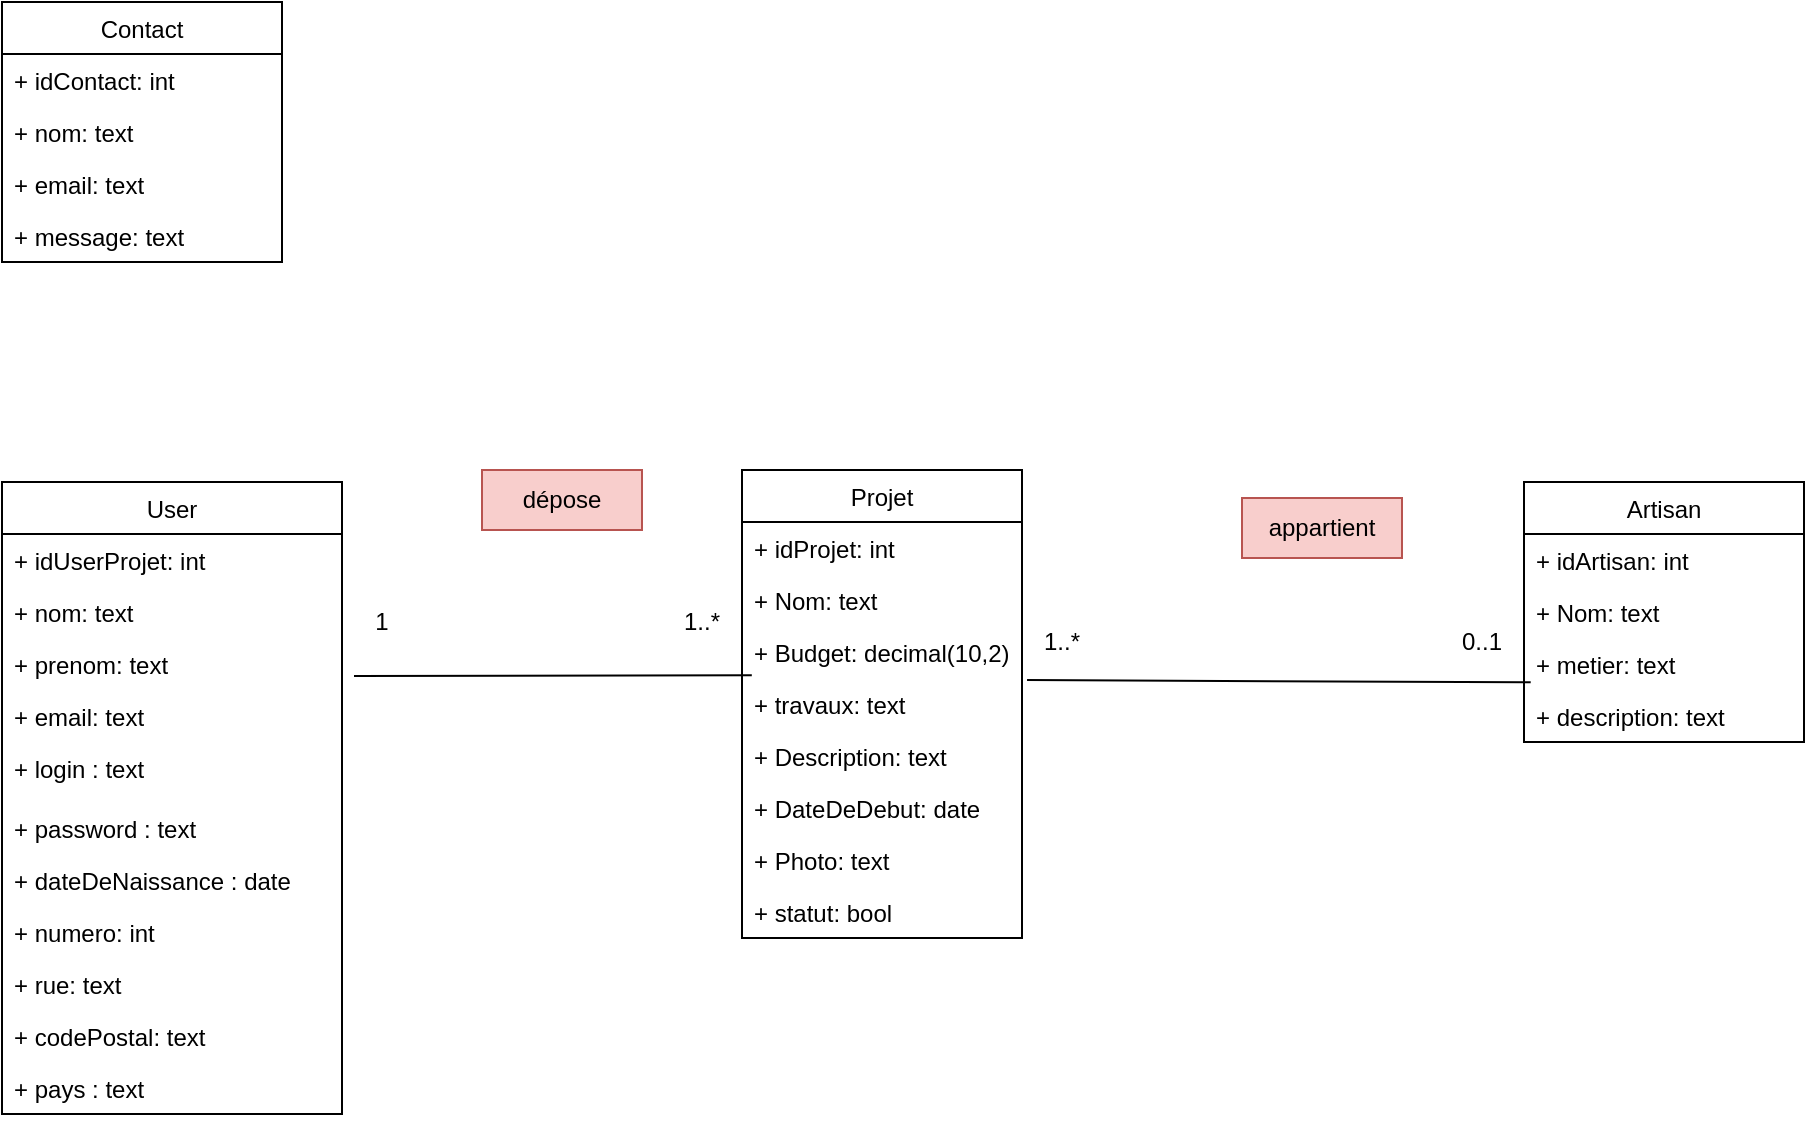 <mxfile version="13.6.2" type="device"><diagram id="c2n3s1gmAyq0NfIMeAj6" name="Page-1"><mxGraphModel dx="1280" dy="1972" grid="1" gridSize="10" guides="1" tooltips="1" connect="1" arrows="1" fold="1" page="1" pageScale="1" pageWidth="827" pageHeight="1169" math="0" shadow="0"><root><mxCell id="0"/><mxCell id="1" parent="0"/><mxCell id="hxUfzCbwdLQDmptUv3kK-2" value="appartient" style="text;html=1;strokeColor=#b85450;fillColor=#f8cecc;align=center;verticalAlign=middle;whiteSpace=wrap;rounded=0;" parent="1" vertex="1"><mxGeometry x="1100" y="-32" width="80" height="30" as="geometry"/></mxCell><mxCell id="hxUfzCbwdLQDmptUv3kK-4" value="0..1" style="text;html=1;strokeColor=none;fillColor=none;align=center;verticalAlign=middle;whiteSpace=wrap;rounded=0;" parent="1" vertex="1"><mxGeometry x="1210" y="20" width="20" height="40" as="geometry"/></mxCell><mxCell id="hxUfzCbwdLQDmptUv3kK-6" value="1..*" style="text;html=1;strokeColor=none;fillColor=none;align=center;verticalAlign=middle;whiteSpace=wrap;rounded=0;" parent="1" vertex="1"><mxGeometry x="1000" y="20" width="20" height="40" as="geometry"/></mxCell><mxCell id="hxUfzCbwdLQDmptUv3kK-8" value="dépose" style="text;html=1;strokeColor=#b85450;fillColor=#f8cecc;align=center;verticalAlign=middle;whiteSpace=wrap;rounded=0;" parent="1" vertex="1"><mxGeometry x="720" y="-46" width="80" height="30" as="geometry"/></mxCell><mxCell id="hxUfzCbwdLQDmptUv3kK-10" value="1..*" style="text;html=1;strokeColor=none;fillColor=none;align=center;verticalAlign=middle;whiteSpace=wrap;rounded=0;" parent="1" vertex="1"><mxGeometry x="810" y="10" width="40" height="40" as="geometry"/></mxCell><mxCell id="hxUfzCbwdLQDmptUv3kK-12" value="1" style="text;html=1;strokeColor=none;fillColor=none;align=center;verticalAlign=middle;whiteSpace=wrap;rounded=0;" parent="1" vertex="1"><mxGeometry x="660" y="10" width="20" height="40" as="geometry"/></mxCell><mxCell id="hxUfzCbwdLQDmptUv3kK-22" value="" style="endArrow=none;html=1;exitX=0.035;exitY=-0.052;exitDx=0;exitDy=0;exitPerimeter=0;" parent="1" source="y3rStlMs8tnkjaDZEfU3-5" edge="1"><mxGeometry width="50" height="50" relative="1" as="geometry"><mxPoint x="520" y="220" as="sourcePoint"/><mxPoint x="656" y="57" as="targetPoint"/></mxGeometry></mxCell><mxCell id="y3rStlMs8tnkjaDZEfU3-1" value="Projet" style="swimlane;fontStyle=0;childLayout=stackLayout;horizontal=1;startSize=26;fillColor=none;horizontalStack=0;resizeParent=1;resizeParentMax=0;resizeLast=0;collapsible=1;marginBottom=0;" parent="1" vertex="1"><mxGeometry x="850" y="-46" width="140" height="234" as="geometry"/></mxCell><mxCell id="y3rStlMs8tnkjaDZEfU3-2" value="+ idProjet: int" style="text;strokeColor=none;fillColor=none;align=left;verticalAlign=top;spacingLeft=4;spacingRight=4;overflow=hidden;rotatable=0;points=[[0,0.5],[1,0.5]];portConstraint=eastwest;" parent="y3rStlMs8tnkjaDZEfU3-1" vertex="1"><mxGeometry y="26" width="140" height="26" as="geometry"/></mxCell><mxCell id="y3rStlMs8tnkjaDZEfU3-3" value="+ Nom: text" style="text;strokeColor=none;fillColor=none;align=left;verticalAlign=top;spacingLeft=4;spacingRight=4;overflow=hidden;rotatable=0;points=[[0,0.5],[1,0.5]];portConstraint=eastwest;" parent="y3rStlMs8tnkjaDZEfU3-1" vertex="1"><mxGeometry y="52" width="140" height="26" as="geometry"/></mxCell><mxCell id="y3rStlMs8tnkjaDZEfU3-4" value="+ Budget: decimal(10,2)" style="text;strokeColor=none;fillColor=none;align=left;verticalAlign=top;spacingLeft=4;spacingRight=4;overflow=hidden;rotatable=0;points=[[0,0.5],[1,0.5]];portConstraint=eastwest;" parent="y3rStlMs8tnkjaDZEfU3-1" vertex="1"><mxGeometry y="78" width="140" height="26" as="geometry"/></mxCell><mxCell id="y3rStlMs8tnkjaDZEfU3-5" value="+ travaux: text" style="text;strokeColor=none;fillColor=none;align=left;verticalAlign=top;spacingLeft=4;spacingRight=4;overflow=hidden;rotatable=0;points=[[0,0.5],[1,0.5]];portConstraint=eastwest;" parent="y3rStlMs8tnkjaDZEfU3-1" vertex="1"><mxGeometry y="104" width="140" height="26" as="geometry"/></mxCell><mxCell id="y3rStlMs8tnkjaDZEfU3-6" value="+ Description: text" style="text;strokeColor=none;fillColor=none;align=left;verticalAlign=top;spacingLeft=4;spacingRight=4;overflow=hidden;rotatable=0;points=[[0,0.5],[1,0.5]];portConstraint=eastwest;" parent="y3rStlMs8tnkjaDZEfU3-1" vertex="1"><mxGeometry y="130" width="140" height="26" as="geometry"/></mxCell><mxCell id="y3rStlMs8tnkjaDZEfU3-7" value="+ DateDeDebut: date" style="text;strokeColor=none;fillColor=none;align=left;verticalAlign=top;spacingLeft=4;spacingRight=4;overflow=hidden;rotatable=0;points=[[0,0.5],[1,0.5]];portConstraint=eastwest;" parent="y3rStlMs8tnkjaDZEfU3-1" vertex="1"><mxGeometry y="156" width="140" height="26" as="geometry"/></mxCell><mxCell id="y3rStlMs8tnkjaDZEfU3-8" value="+ Photo: text" style="text;strokeColor=none;fillColor=none;align=left;verticalAlign=top;spacingLeft=4;spacingRight=4;overflow=hidden;rotatable=0;points=[[0,0.5],[1,0.5]];portConstraint=eastwest;" parent="y3rStlMs8tnkjaDZEfU3-1" vertex="1"><mxGeometry y="182" width="140" height="26" as="geometry"/></mxCell><mxCell id="hxUfzCbwdLQDmptUv3kK-23" value="+ statut: bool" style="text;strokeColor=none;fillColor=none;align=left;verticalAlign=top;spacingLeft=4;spacingRight=4;overflow=hidden;rotatable=0;points=[[0,0.5],[1,0.5]];portConstraint=eastwest;" parent="y3rStlMs8tnkjaDZEfU3-1" vertex="1"><mxGeometry y="208" width="140" height="26" as="geometry"/></mxCell><mxCell id="y3rStlMs8tnkjaDZEfU3-9" value="User" style="swimlane;fontStyle=0;childLayout=stackLayout;horizontal=1;startSize=26;fillColor=none;horizontalStack=0;resizeParent=1;resizeParentMax=0;resizeLast=0;collapsible=1;marginBottom=0;" parent="1" vertex="1"><mxGeometry x="480" y="-40" width="170" height="316" as="geometry"/></mxCell><mxCell id="y3rStlMs8tnkjaDZEfU3-28" value="+ idUserProjet: int" style="text;strokeColor=none;fillColor=none;align=left;verticalAlign=top;spacingLeft=4;spacingRight=4;overflow=hidden;rotatable=0;points=[[0,0.5],[1,0.5]];portConstraint=eastwest;" parent="y3rStlMs8tnkjaDZEfU3-9" vertex="1"><mxGeometry y="26" width="170" height="26" as="geometry"/></mxCell><mxCell id="y3rStlMs8tnkjaDZEfU3-10" value="+ nom: text" style="text;strokeColor=none;fillColor=none;align=left;verticalAlign=top;spacingLeft=4;spacingRight=4;overflow=hidden;rotatable=0;points=[[0,0.5],[1,0.5]];portConstraint=eastwest;" parent="y3rStlMs8tnkjaDZEfU3-9" vertex="1"><mxGeometry y="52" width="170" height="26" as="geometry"/></mxCell><mxCell id="y3rStlMs8tnkjaDZEfU3-11" value="+ prenom: text" style="text;strokeColor=none;fillColor=none;align=left;verticalAlign=top;spacingLeft=4;spacingRight=4;overflow=hidden;rotatable=0;points=[[0,0.5],[1,0.5]];portConstraint=eastwest;" parent="y3rStlMs8tnkjaDZEfU3-9" vertex="1"><mxGeometry y="78" width="170" height="26" as="geometry"/></mxCell><mxCell id="y3rStlMs8tnkjaDZEfU3-12" value="+ email: text" style="text;strokeColor=none;fillColor=none;align=left;verticalAlign=top;spacingLeft=4;spacingRight=4;overflow=hidden;rotatable=0;points=[[0,0.5],[1,0.5]];portConstraint=eastwest;" parent="y3rStlMs8tnkjaDZEfU3-9" vertex="1"><mxGeometry y="104" width="170" height="26" as="geometry"/></mxCell><mxCell id="y3rStlMs8tnkjaDZEfU3-13" value="+ login : text" style="text;strokeColor=none;fillColor=none;align=left;verticalAlign=top;spacingLeft=4;spacingRight=4;overflow=hidden;rotatable=0;points=[[0,0.5],[1,0.5]];portConstraint=eastwest;" parent="y3rStlMs8tnkjaDZEfU3-9" vertex="1"><mxGeometry y="130" width="170" height="30" as="geometry"/></mxCell><mxCell id="y3rStlMs8tnkjaDZEfU3-14" value="+ password : text" style="text;strokeColor=none;fillColor=none;align=left;verticalAlign=top;spacingLeft=4;spacingRight=4;overflow=hidden;rotatable=0;points=[[0,0.5],[1,0.5]];portConstraint=eastwest;" parent="y3rStlMs8tnkjaDZEfU3-9" vertex="1"><mxGeometry y="160" width="170" height="26" as="geometry"/></mxCell><mxCell id="y3rStlMs8tnkjaDZEfU3-22" value="+ dateDeNaissance : date" style="text;strokeColor=none;fillColor=none;align=left;verticalAlign=top;spacingLeft=4;spacingRight=4;overflow=hidden;rotatable=0;points=[[0,0.5],[1,0.5]];portConstraint=eastwest;" parent="y3rStlMs8tnkjaDZEfU3-9" vertex="1"><mxGeometry y="186" width="170" height="26" as="geometry"/></mxCell><mxCell id="hxUfzCbwdLQDmptUv3kK-7" value="+ numero: int" style="text;strokeColor=none;fillColor=none;align=left;verticalAlign=top;spacingLeft=4;spacingRight=4;overflow=hidden;rotatable=0;points=[[0,0.5],[1,0.5]];portConstraint=eastwest;" parent="y3rStlMs8tnkjaDZEfU3-9" vertex="1"><mxGeometry y="212" width="170" height="26" as="geometry"/></mxCell><mxCell id="hxUfzCbwdLQDmptUv3kK-18" value="+ rue: text" style="text;strokeColor=none;fillColor=none;align=left;verticalAlign=top;spacingLeft=4;spacingRight=4;overflow=hidden;rotatable=0;points=[[0,0.5],[1,0.5]];portConstraint=eastwest;" parent="y3rStlMs8tnkjaDZEfU3-9" vertex="1"><mxGeometry y="238" width="170" height="26" as="geometry"/></mxCell><mxCell id="hxUfzCbwdLQDmptUv3kK-20" value="+ codePostal: text" style="text;strokeColor=none;fillColor=none;align=left;verticalAlign=top;spacingLeft=4;spacingRight=4;overflow=hidden;rotatable=0;points=[[0,0.5],[1,0.5]];portConstraint=eastwest;" parent="y3rStlMs8tnkjaDZEfU3-9" vertex="1"><mxGeometry y="264" width="170" height="26" as="geometry"/></mxCell><mxCell id="hxUfzCbwdLQDmptUv3kK-21" value="+ pays : text" style="text;strokeColor=none;fillColor=none;align=left;verticalAlign=top;spacingLeft=4;spacingRight=4;overflow=hidden;rotatable=0;points=[[0,0.5],[1,0.5]];portConstraint=eastwest;" parent="y3rStlMs8tnkjaDZEfU3-9" vertex="1"><mxGeometry y="290" width="170" height="26" as="geometry"/></mxCell><mxCell id="lMJvc4_wBXuHEHcc-Mrk-1" value="Artisan" style="swimlane;fontStyle=0;childLayout=stackLayout;horizontal=1;startSize=26;fillColor=none;horizontalStack=0;resizeParent=1;resizeParentMax=0;resizeLast=0;collapsible=1;marginBottom=0;" parent="1" vertex="1"><mxGeometry x="1241" y="-40" width="140" height="130" as="geometry"/></mxCell><mxCell id="lMJvc4_wBXuHEHcc-Mrk-2" value="+ idArtisan: int" style="text;strokeColor=none;fillColor=none;align=left;verticalAlign=top;spacingLeft=4;spacingRight=4;overflow=hidden;rotatable=0;points=[[0,0.5],[1,0.5]];portConstraint=eastwest;" parent="lMJvc4_wBXuHEHcc-Mrk-1" vertex="1"><mxGeometry y="26" width="140" height="26" as="geometry"/></mxCell><mxCell id="lMJvc4_wBXuHEHcc-Mrk-3" value="+ Nom: text" style="text;strokeColor=none;fillColor=none;align=left;verticalAlign=top;spacingLeft=4;spacingRight=4;overflow=hidden;rotatable=0;points=[[0,0.5],[1,0.5]];portConstraint=eastwest;" parent="lMJvc4_wBXuHEHcc-Mrk-1" vertex="1"><mxGeometry y="52" width="140" height="26" as="geometry"/></mxCell><mxCell id="lMJvc4_wBXuHEHcc-Mrk-4" value="+ metier: text" style="text;strokeColor=none;fillColor=none;align=left;verticalAlign=top;spacingLeft=4;spacingRight=4;overflow=hidden;rotatable=0;points=[[0,0.5],[1,0.5]];portConstraint=eastwest;" parent="lMJvc4_wBXuHEHcc-Mrk-1" vertex="1"><mxGeometry y="78" width="140" height="26" as="geometry"/></mxCell><mxCell id="lMJvc4_wBXuHEHcc-Mrk-5" value="+ description: text" style="text;strokeColor=none;fillColor=none;align=left;verticalAlign=top;spacingLeft=4;spacingRight=4;overflow=hidden;rotatable=0;points=[[0,0.5],[1,0.5]];portConstraint=eastwest;" parent="lMJvc4_wBXuHEHcc-Mrk-1" vertex="1"><mxGeometry y="104" width="140" height="26" as="geometry"/></mxCell><mxCell id="hxUfzCbwdLQDmptUv3kK-29" value="" style="endArrow=none;html=1;entryX=1.018;entryY=0.038;entryDx=0;entryDy=0;entryPerimeter=0;exitX=0.024;exitY=-0.147;exitDx=0;exitDy=0;exitPerimeter=0;" parent="1" source="lMJvc4_wBXuHEHcc-Mrk-5" target="y3rStlMs8tnkjaDZEfU3-5" edge="1"><mxGeometry width="50" height="50" relative="1" as="geometry"><mxPoint x="760" y="190" as="sourcePoint"/><mxPoint x="810" y="140" as="targetPoint"/></mxGeometry></mxCell><mxCell id="y3rStlMs8tnkjaDZEfU3-29" value="Contact" style="swimlane;fontStyle=0;childLayout=stackLayout;horizontal=1;startSize=26;fillColor=none;horizontalStack=0;resizeParent=1;resizeParentMax=0;resizeLast=0;collapsible=1;marginBottom=0;" parent="1" vertex="1"><mxGeometry x="480" y="-280" width="140" height="130" as="geometry"/></mxCell><mxCell id="y3rStlMs8tnkjaDZEfU3-30" value="+ idContact: int" style="text;strokeColor=none;fillColor=none;align=left;verticalAlign=top;spacingLeft=4;spacingRight=4;overflow=hidden;rotatable=0;points=[[0,0.5],[1,0.5]];portConstraint=eastwest;" parent="y3rStlMs8tnkjaDZEfU3-29" vertex="1"><mxGeometry y="26" width="140" height="26" as="geometry"/></mxCell><mxCell id="y3rStlMs8tnkjaDZEfU3-31" value="+ nom: text" style="text;strokeColor=none;fillColor=none;align=left;verticalAlign=top;spacingLeft=4;spacingRight=4;overflow=hidden;rotatable=0;points=[[0,0.5],[1,0.5]];portConstraint=eastwest;" parent="y3rStlMs8tnkjaDZEfU3-29" vertex="1"><mxGeometry y="52" width="140" height="26" as="geometry"/></mxCell><mxCell id="y3rStlMs8tnkjaDZEfU3-32" value="+ email: text" style="text;strokeColor=none;fillColor=none;align=left;verticalAlign=top;spacingLeft=4;spacingRight=4;overflow=hidden;rotatable=0;points=[[0,0.5],[1,0.5]];portConstraint=eastwest;" parent="y3rStlMs8tnkjaDZEfU3-29" vertex="1"><mxGeometry y="78" width="140" height="26" as="geometry"/></mxCell><mxCell id="y3rStlMs8tnkjaDZEfU3-33" value="+ message: text" style="text;strokeColor=none;fillColor=none;align=left;verticalAlign=top;spacingLeft=4;spacingRight=4;overflow=hidden;rotatable=0;points=[[0,0.5],[1,0.5]];portConstraint=eastwest;" parent="y3rStlMs8tnkjaDZEfU3-29" vertex="1"><mxGeometry y="104" width="140" height="26" as="geometry"/></mxCell></root></mxGraphModel></diagram></mxfile>